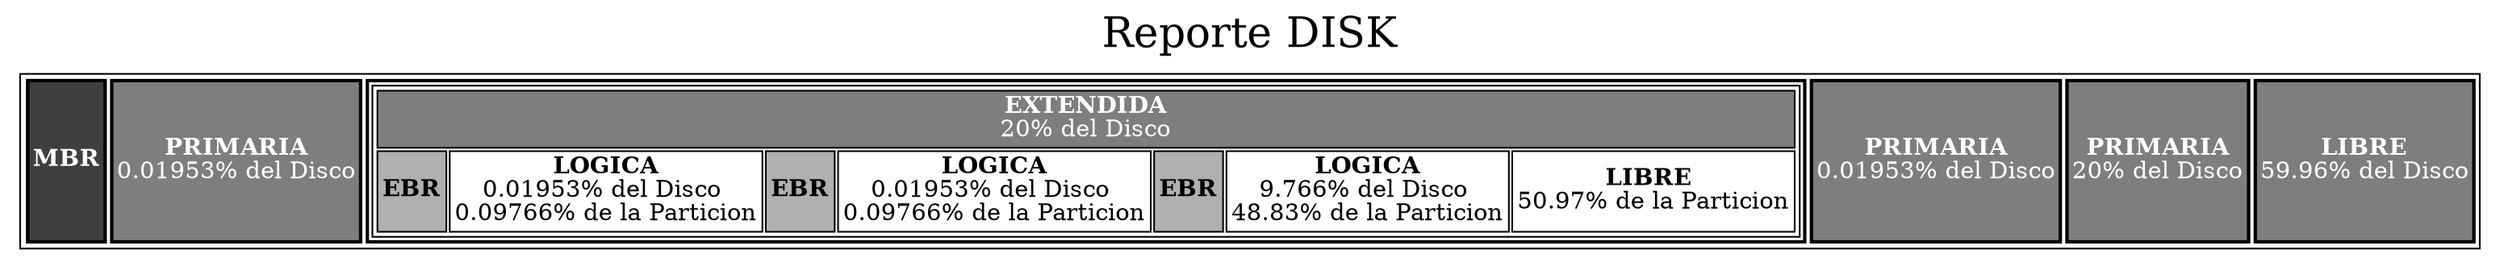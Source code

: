 digraph G {
							node [shape=plaintext]
							labelloc="t"
							label="Reporte DISK"
							fontsize=25;
        					node [shape=plaintext]
        					tabla [label=<
            				<table border="1">
                			<tr>
                    		<td border="2" bgcolor="#3f3f3f"><font color="white"><b>MBR</b></font></td>
							<td border="2" bgcolor="#7e7e7e"><font color="white"><b>PRIMARIA</b><br/>0.01953% del Disco</font></td>
									 <td border="2">
									<table border="1">
									<tr>
									<td colspan="7" border="1" bgcolor="#7e7e7e"><font color="white"><b>EXTENDIDA</b><br/>20% del Disco</font></td>
									</tr>
									<tr><td border="1" bgcolor="#b0b0b0"><font color="black"><b>EBR</b></font></td>
										<td border="1" bgcolor="#ffffff"><font color="black"><b>LOGICA</b><br/>0.01953% del Disco <br/>0.09766% de la Particion</font></td>
									<td border="1" bgcolor="#b0b0b0"><font color="black"><b>EBR</b></font></td>
										<td border="1" bgcolor="#ffffff"><font color="black"><b>LOGICA</b><br/>0.01953% del Disco <br/>0.09766% de la Particion</font></td>
									<td border="1" bgcolor="#b0b0b0"><font color="black"><b>EBR</b></font></td>
										<td border="1" bgcolor="#ffffff"><font color="black"><b>LOGICA</b><br/>9.766% del Disco <br/>48.83% de la Particion</font></td>
									<td border="1" bgcolor="#ffffff"><font color="black"><b>LIBRE</b> <br/>50.97% de la Particion</font></td>
									</tr>
									</table>
            						</td> <td border="2" bgcolor="#7e7e7e"><font color="white"><b>PRIMARIA</b><br/>0.01953% del Disco</font></td>
									 <td border="2" bgcolor="#7e7e7e"><font color="white"><b>PRIMARIA</b><br/>20% del Disco</font></td>
									 <td border="2" bgcolor="#7e7e7e"><font color="white"><b>LIBRE</b><br/>59.96% del Disco</font></td>
								</tr>
							</table>>]
							}